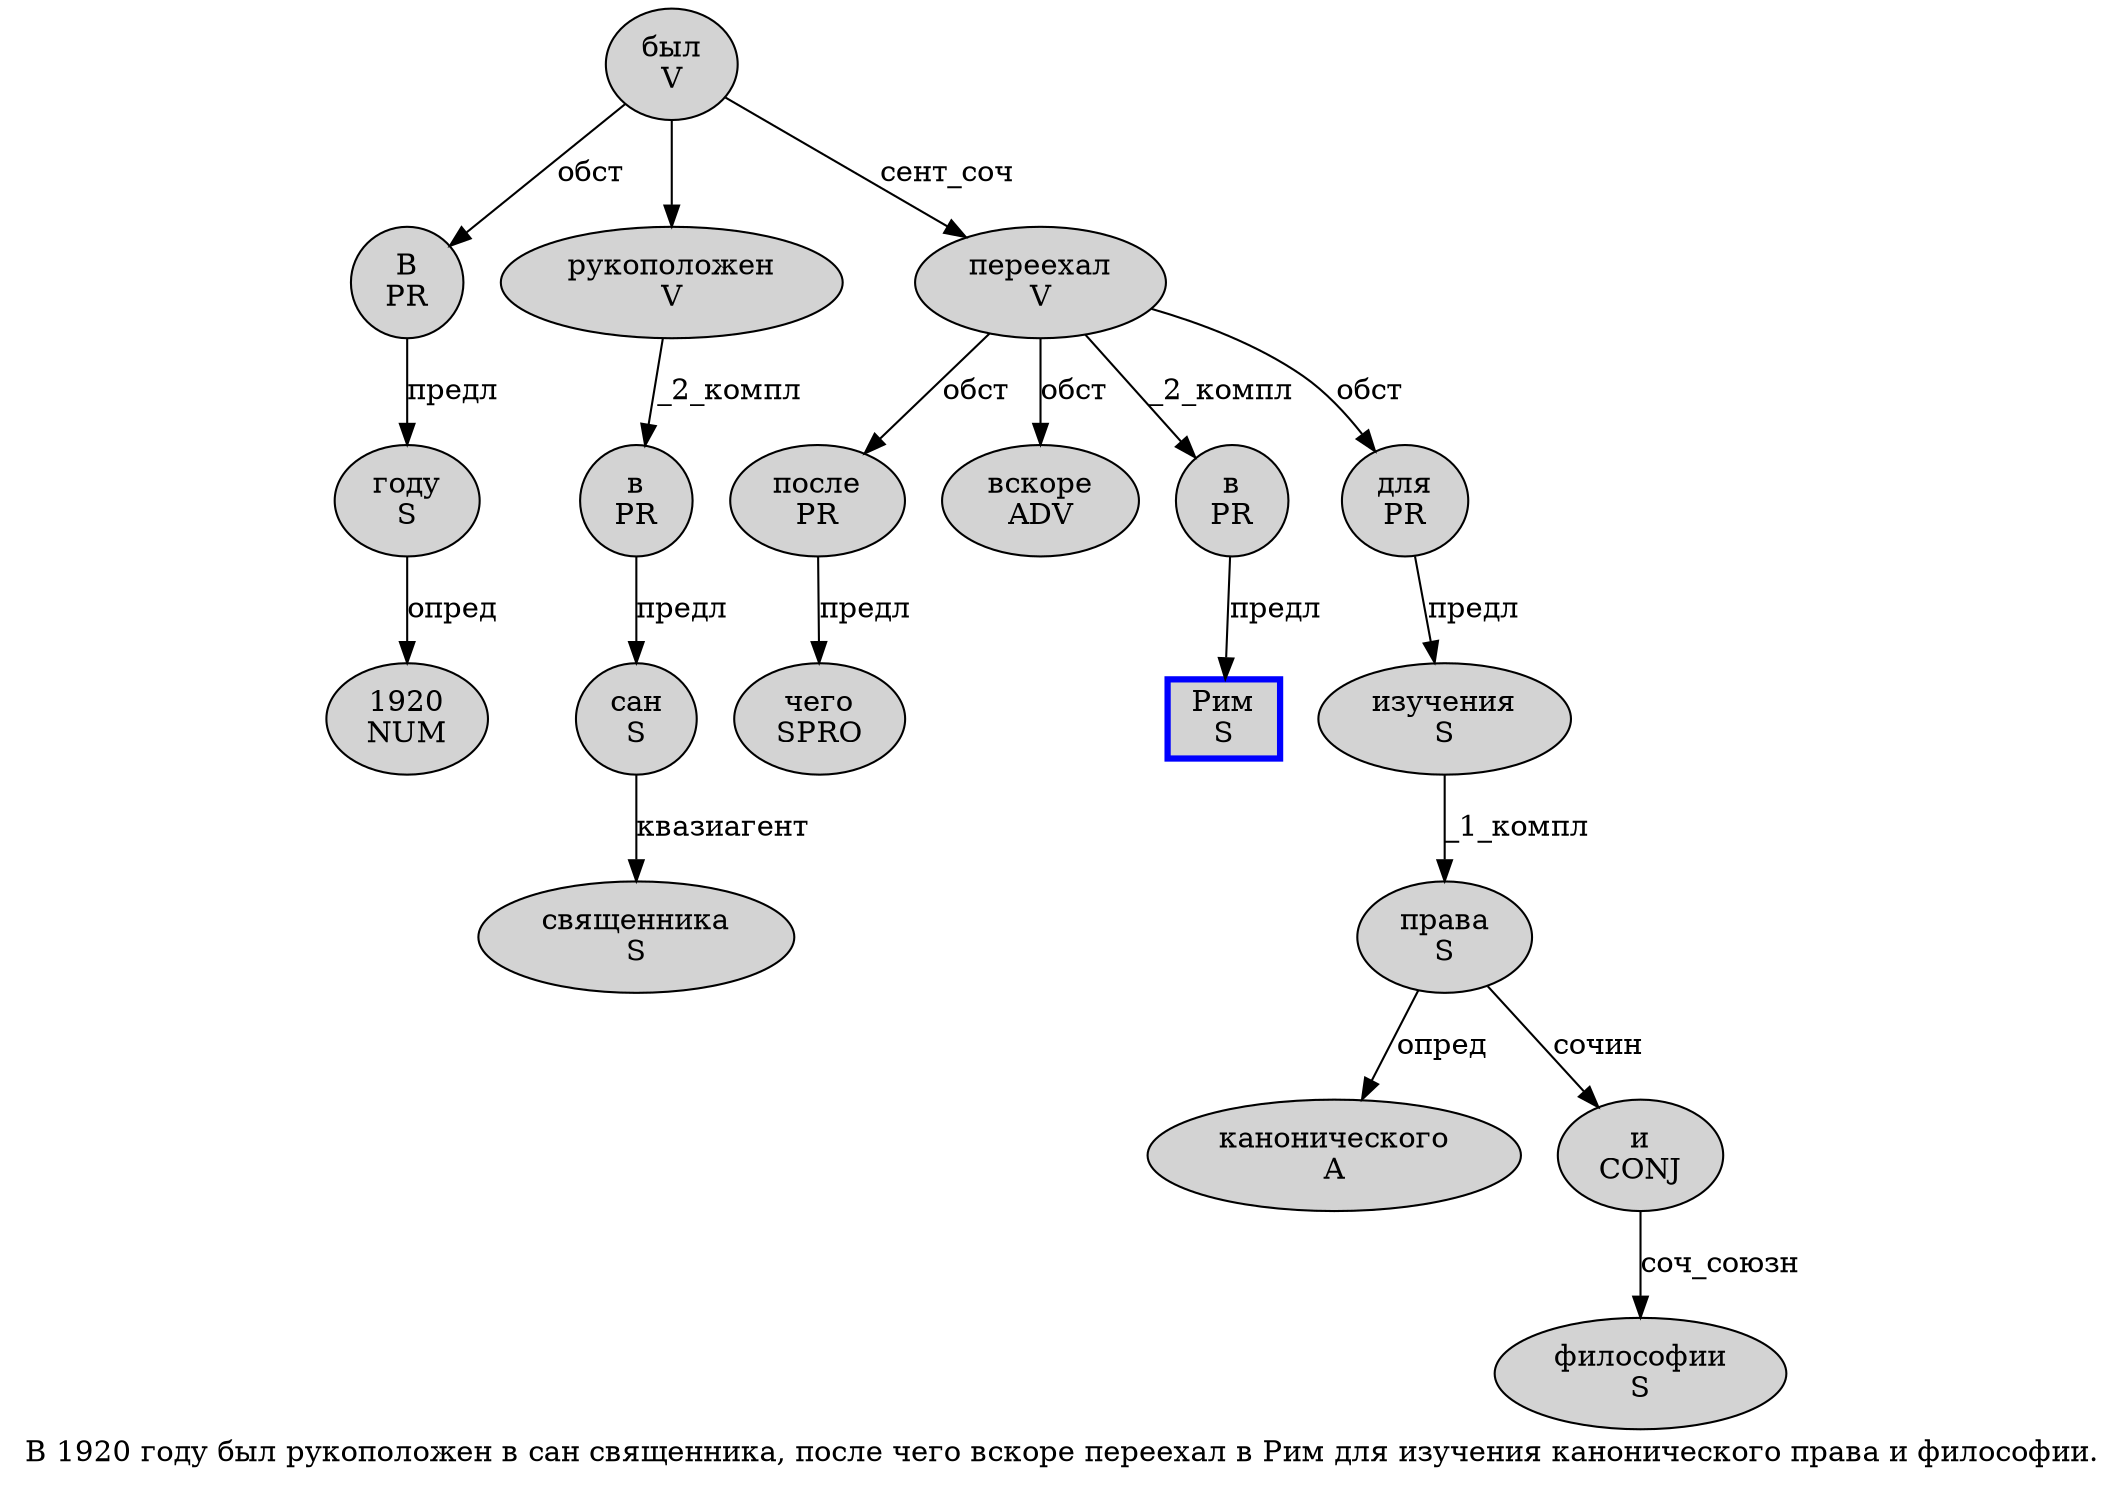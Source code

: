 digraph SENTENCE_1562 {
	graph [label="В 1920 году был рукоположен в cан священника, после чего вскоре переехал в Рим для изучения канонического права и философии."]
	node [style=filled]
		0 [label="В
PR" color="" fillcolor=lightgray penwidth=1 shape=ellipse]
		1 [label="1920
NUM" color="" fillcolor=lightgray penwidth=1 shape=ellipse]
		2 [label="году
S" color="" fillcolor=lightgray penwidth=1 shape=ellipse]
		3 [label="был
V" color="" fillcolor=lightgray penwidth=1 shape=ellipse]
		4 [label="рукоположен
V" color="" fillcolor=lightgray penwidth=1 shape=ellipse]
		5 [label="в
PR" color="" fillcolor=lightgray penwidth=1 shape=ellipse]
		6 [label="cан
S" color="" fillcolor=lightgray penwidth=1 shape=ellipse]
		7 [label="священника
S" color="" fillcolor=lightgray penwidth=1 shape=ellipse]
		9 [label="после
PR" color="" fillcolor=lightgray penwidth=1 shape=ellipse]
		10 [label="чего
SPRO" color="" fillcolor=lightgray penwidth=1 shape=ellipse]
		11 [label="вскоре
ADV" color="" fillcolor=lightgray penwidth=1 shape=ellipse]
		12 [label="переехал
V" color="" fillcolor=lightgray penwidth=1 shape=ellipse]
		13 [label="в
PR" color="" fillcolor=lightgray penwidth=1 shape=ellipse]
		14 [label="Рим
S" color=blue fillcolor=lightgray penwidth=3 shape=box]
		15 [label="для
PR" color="" fillcolor=lightgray penwidth=1 shape=ellipse]
		16 [label="изучения
S" color="" fillcolor=lightgray penwidth=1 shape=ellipse]
		17 [label="канонического
A" color="" fillcolor=lightgray penwidth=1 shape=ellipse]
		18 [label="права
S" color="" fillcolor=lightgray penwidth=1 shape=ellipse]
		19 [label="и
CONJ" color="" fillcolor=lightgray penwidth=1 shape=ellipse]
		20 [label="философии
S" color="" fillcolor=lightgray penwidth=1 shape=ellipse]
			16 -> 18 [label="_1_компл"]
			18 -> 17 [label="опред"]
			18 -> 19 [label="сочин"]
			13 -> 14 [label="предл"]
			19 -> 20 [label="соч_союзн"]
			9 -> 10 [label="предл"]
			12 -> 9 [label="обст"]
			12 -> 11 [label="обст"]
			12 -> 13 [label="_2_компл"]
			12 -> 15 [label="обст"]
			15 -> 16 [label="предл"]
			4 -> 5 [label="_2_компл"]
			3 -> 0 [label="обст"]
			3 -> 4
			3 -> 12 [label="сент_соч"]
			0 -> 2 [label="предл"]
			5 -> 6 [label="предл"]
			6 -> 7 [label="квазиагент"]
			2 -> 1 [label="опред"]
}
